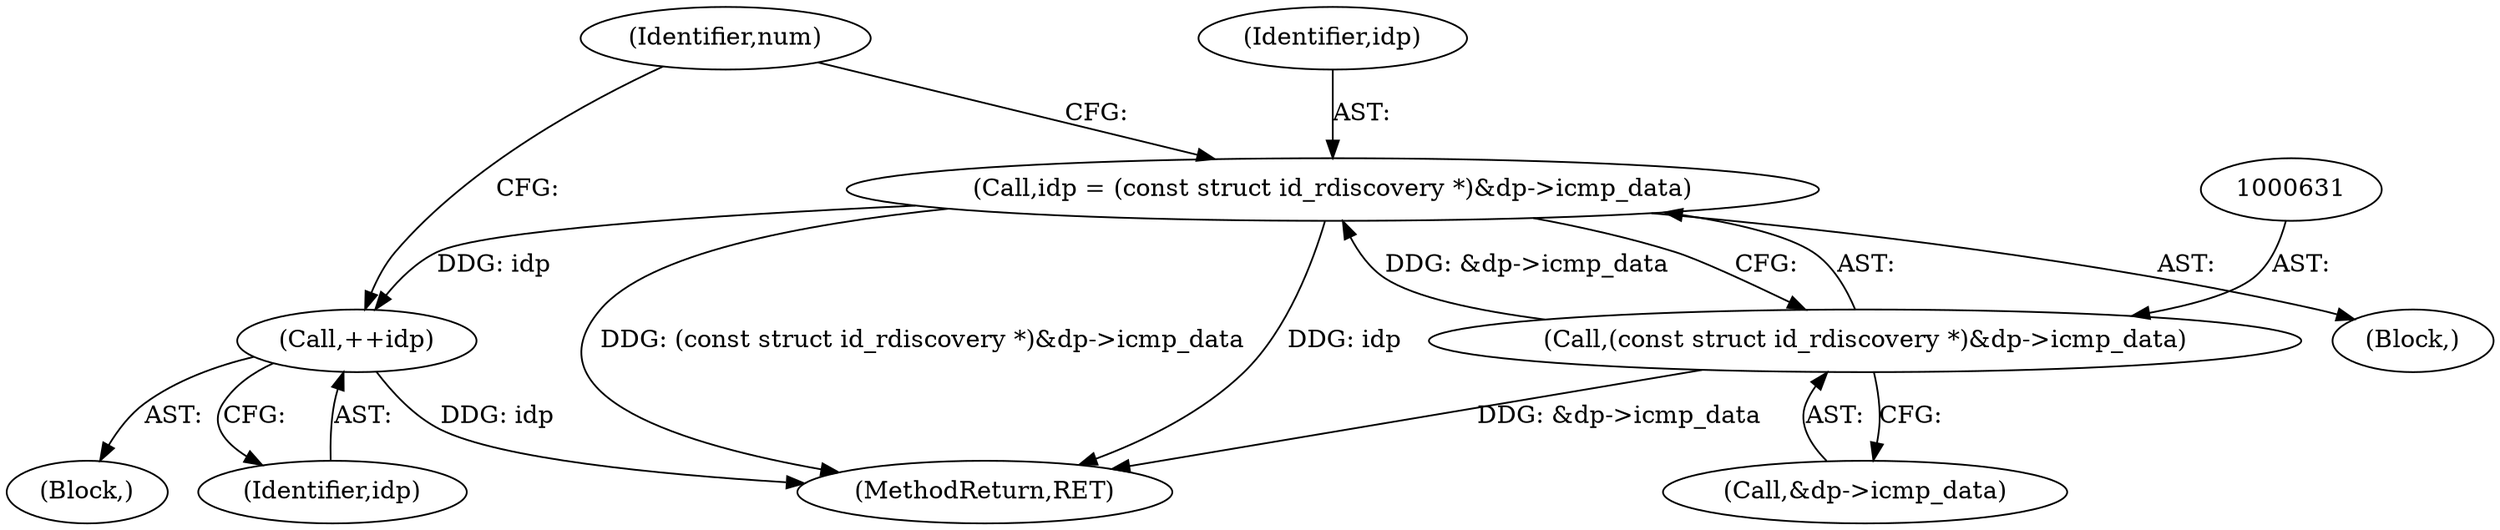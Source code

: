 digraph "0_tcpdump_2b62d1dda41590db29368ec7ba5f4faf3464765a@pointer" {
"1000673" [label="(Call,++idp)"];
"1000628" [label="(Call,idp = (const struct id_rdiscovery *)&dp->icmp_data)"];
"1000630" [label="(Call,(const struct id_rdiscovery *)&dp->icmp_data)"];
"1000674" [label="(Identifier,idp)"];
"1000629" [label="(Identifier,idp)"];
"1000673" [label="(Call,++idp)"];
"1001245" [label="(MethodReturn,RET)"];
"1000456" [label="(Block,)"];
"1000639" [label="(Identifier,num)"];
"1000632" [label="(Call,&dp->icmp_data)"];
"1000630" [label="(Call,(const struct id_rdiscovery *)&dp->icmp_data)"];
"1000628" [label="(Call,idp = (const struct id_rdiscovery *)&dp->icmp_data)"];
"1000641" [label="(Block,)"];
"1000673" -> "1000641"  [label="AST: "];
"1000673" -> "1000674"  [label="CFG: "];
"1000674" -> "1000673"  [label="AST: "];
"1000639" -> "1000673"  [label="CFG: "];
"1000673" -> "1001245"  [label="DDG: idp"];
"1000628" -> "1000673"  [label="DDG: idp"];
"1000628" -> "1000456"  [label="AST: "];
"1000628" -> "1000630"  [label="CFG: "];
"1000629" -> "1000628"  [label="AST: "];
"1000630" -> "1000628"  [label="AST: "];
"1000639" -> "1000628"  [label="CFG: "];
"1000628" -> "1001245"  [label="DDG: (const struct id_rdiscovery *)&dp->icmp_data"];
"1000628" -> "1001245"  [label="DDG: idp"];
"1000630" -> "1000628"  [label="DDG: &dp->icmp_data"];
"1000630" -> "1000632"  [label="CFG: "];
"1000631" -> "1000630"  [label="AST: "];
"1000632" -> "1000630"  [label="AST: "];
"1000630" -> "1001245"  [label="DDG: &dp->icmp_data"];
}
